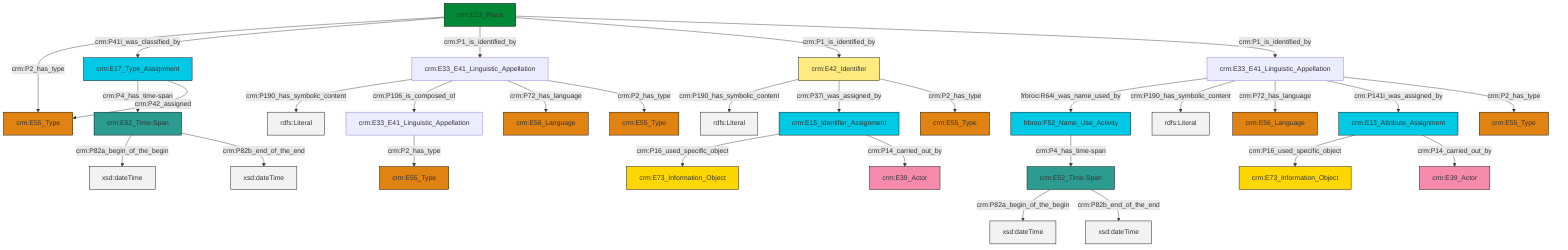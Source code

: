 graph TD
classDef Literal fill:#f2f2f2,stroke:#000000;
classDef CRM_Entity fill:#FFFFFF,stroke:#000000;
classDef Temporal_Entity fill:#00C9E6, stroke:#000000;
classDef Type fill:#E18312, stroke:#000000;
classDef Time-Span fill:#2C9C91, stroke:#000000;
classDef Appellation fill:#FFEB7F, stroke:#000000;
classDef Place fill:#008836, stroke:#000000;
classDef Persistent_Item fill:#B266B2, stroke:#000000;
classDef Conceptual_Object fill:#FFD700, stroke:#000000;
classDef Physical_Thing fill:#D2B48C, stroke:#000000;
classDef Actor fill:#f58aad, stroke:#000000;
classDef PC_Classes fill:#4ce600, stroke:#000000;
classDef Multi fill:#cccccc,stroke:#000000;

2["crm:E33_E41_Linguistic_Appellation"]:::Default -->|crm:P190_has_symbolic_content| 3[rdfs:Literal]:::Literal
4["crm:E15_Identifier_Assignment"]:::Temporal_Entity -->|crm:P16_used_specific_object| 0["crm:E73_Information_Object"]:::Conceptual_Object
6["crm:E13_Attribute_Assignment"]:::Temporal_Entity -->|crm:P16_used_specific_object| 7["crm:E73_Information_Object"]:::Conceptual_Object
2["crm:E33_E41_Linguistic_Appellation"]:::Default -->|crm:P106_is_composed_of| 8["crm:E33_E41_Linguistic_Appellation"]:::Default
8["crm:E33_E41_Linguistic_Appellation"]:::Default -->|crm:P2_has_type| 16["crm:E55_Type"]:::Type
17["crm:E52_Time-Span"]:::Time-Span -->|crm:P82a_begin_of_the_begin| 24[xsd:dateTime]:::Literal
17["crm:E52_Time-Span"]:::Time-Span -->|crm:P82b_end_of_the_end| 25[xsd:dateTime]:::Literal
9["crm:E53_Place"]:::Place -->|crm:P2_has_type| 33["crm:E55_Type"]:::Type
34["crm:E52_Time-Span"]:::Time-Span -->|crm:P82a_begin_of_the_begin| 35[xsd:dateTime]:::Literal
36["crm:E42_Identifier"]:::Appellation -->|crm:P190_has_symbolic_content| 37[rdfs:Literal]:::Literal
34["crm:E52_Time-Span"]:::Time-Span -->|crm:P82b_end_of_the_end| 38[xsd:dateTime]:::Literal
6["crm:E13_Attribute_Assignment"]:::Temporal_Entity -->|crm:P14_carried_out_by| 31["crm:E39_Actor"]:::Actor
2["crm:E33_E41_Linguistic_Appellation"]:::Default -->|crm:P72_has_language| 14["crm:E56_Language"]:::Type
4["crm:E15_Identifier_Assignment"]:::Temporal_Entity -->|crm:P14_carried_out_by| 19["crm:E39_Actor"]:::Actor
2["crm:E33_E41_Linguistic_Appellation"]:::Default -->|crm:P2_has_type| 11["crm:E55_Type"]:::Type
41["crm:E17_Type_Assignment"]:::Temporal_Entity -->|crm:P4_has_time-span| 34["crm:E52_Time-Span"]:::Time-Span
26["crm:E33_E41_Linguistic_Appellation"]:::Default -->|frbroo:R64i_was_name_used_by| 42["frbroo:F52_Name_Use_Activity"]:::Temporal_Entity
41["crm:E17_Type_Assignment"]:::Temporal_Entity -->|crm:P42_assigned| 33["crm:E55_Type"]:::Type
26["crm:E33_E41_Linguistic_Appellation"]:::Default -->|crm:P190_has_symbolic_content| 43[rdfs:Literal]:::Literal
36["crm:E42_Identifier"]:::Appellation -->|crm:P37i_was_assigned_by| 4["crm:E15_Identifier_Assignment"]:::Temporal_Entity
42["frbroo:F52_Name_Use_Activity"]:::Temporal_Entity -->|crm:P4_has_time-span| 17["crm:E52_Time-Span"]:::Time-Span
9["crm:E53_Place"]:::Place -->|crm:P41i_was_classified_by| 41["crm:E17_Type_Assignment"]:::Temporal_Entity
26["crm:E33_E41_Linguistic_Appellation"]:::Default -->|crm:P72_has_language| 28["crm:E56_Language"]:::Type
9["crm:E53_Place"]:::Place -->|crm:P1_is_identified_by| 2["crm:E33_E41_Linguistic_Appellation"]:::Default
9["crm:E53_Place"]:::Place -->|crm:P1_is_identified_by| 36["crm:E42_Identifier"]:::Appellation
26["crm:E33_E41_Linguistic_Appellation"]:::Default -->|crm:P141i_was_assigned_by| 6["crm:E13_Attribute_Assignment"]:::Temporal_Entity
26["crm:E33_E41_Linguistic_Appellation"]:::Default -->|crm:P2_has_type| 49["crm:E55_Type"]:::Type
9["crm:E53_Place"]:::Place -->|crm:P1_is_identified_by| 26["crm:E33_E41_Linguistic_Appellation"]:::Default
36["crm:E42_Identifier"]:::Appellation -->|crm:P2_has_type| 21["crm:E55_Type"]:::Type